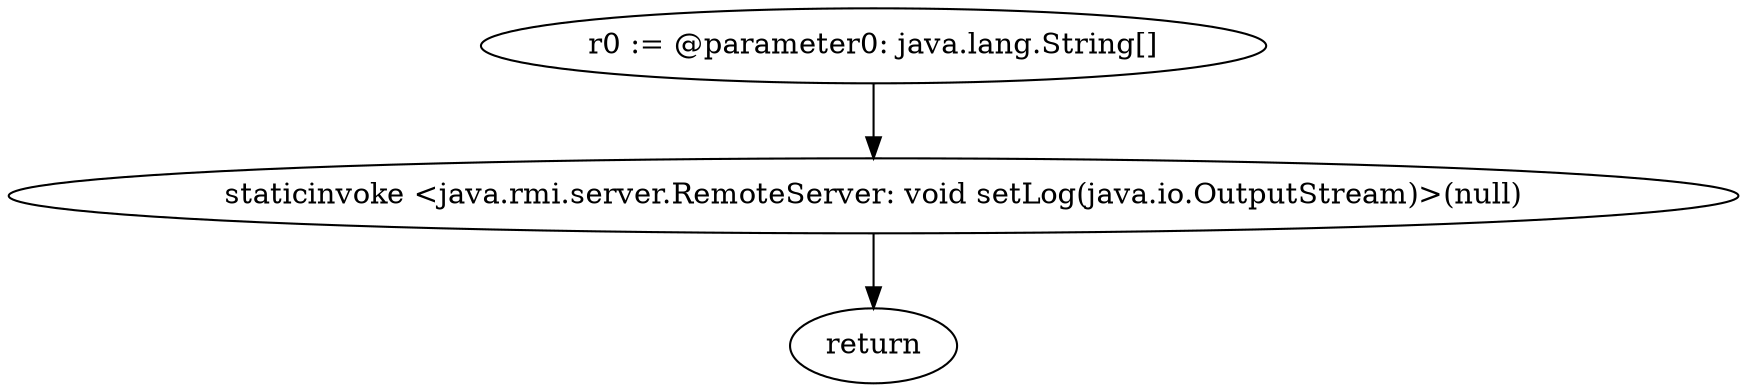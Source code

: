 digraph "unitGraph" {
    "r0 := @parameter0: java.lang.String[]"
    "staticinvoke <java.rmi.server.RemoteServer: void setLog(java.io.OutputStream)>(null)"
    "return"
    "r0 := @parameter0: java.lang.String[]"->"staticinvoke <java.rmi.server.RemoteServer: void setLog(java.io.OutputStream)>(null)";
    "staticinvoke <java.rmi.server.RemoteServer: void setLog(java.io.OutputStream)>(null)"->"return";
}
